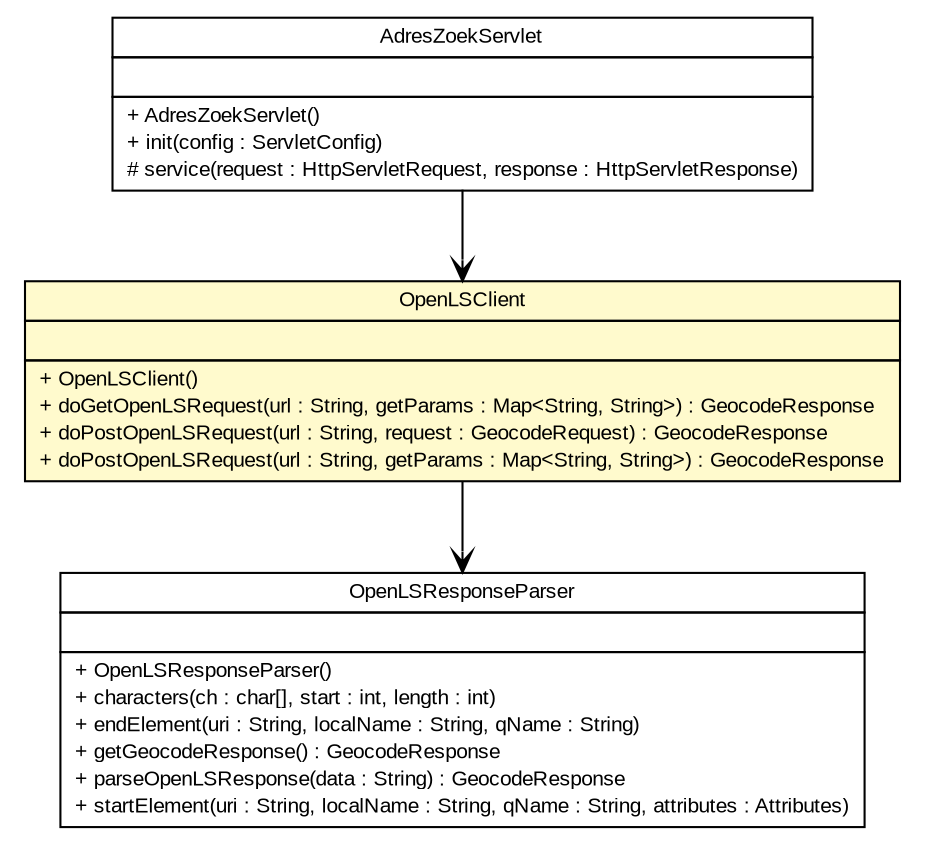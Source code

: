 #!/usr/local/bin/dot
#
# Class diagram 
# Generated by UMLGraph version R5_6 (http://www.umlgraph.org/)
#

digraph G {
	edge [fontname="arial",fontsize=10,labelfontname="arial",labelfontsize=10];
	node [fontname="arial",fontsize=10,shape=plaintext];
	nodesep=0.25;
	ranksep=0.5;
	// nl.mineleni.cbsviewer.servlet.gazetteer.AdresZoekServlet
	c4166 [label=<<table title="nl.mineleni.cbsviewer.servlet.gazetteer.AdresZoekServlet" border="0" cellborder="1" cellspacing="0" cellpadding="2" port="p" href="../AdresZoekServlet.html">
		<tr><td><table border="0" cellspacing="0" cellpadding="1">
<tr><td align="center" balign="center"> AdresZoekServlet </td></tr>
		</table></td></tr>
		<tr><td><table border="0" cellspacing="0" cellpadding="1">
<tr><td align="left" balign="left">  </td></tr>
		</table></td></tr>
		<tr><td><table border="0" cellspacing="0" cellpadding="1">
<tr><td align="left" balign="left"> + AdresZoekServlet() </td></tr>
<tr><td align="left" balign="left"> + init(config : ServletConfig) </td></tr>
<tr><td align="left" balign="left"> # service(request : HttpServletRequest, response : HttpServletResponse) </td></tr>
		</table></td></tr>
		</table>>, URL="../AdresZoekServlet.html", fontname="arial", fontcolor="black", fontsize=10.0];
	// nl.mineleni.cbsviewer.servlet.gazetteer.lusclient.OpenLSClient
	c4169 [label=<<table title="nl.mineleni.cbsviewer.servlet.gazetteer.lusclient.OpenLSClient" border="0" cellborder="1" cellspacing="0" cellpadding="2" port="p" bgcolor="lemonChiffon" href="./OpenLSClient.html">
		<tr><td><table border="0" cellspacing="0" cellpadding="1">
<tr><td align="center" balign="center"> OpenLSClient </td></tr>
		</table></td></tr>
		<tr><td><table border="0" cellspacing="0" cellpadding="1">
<tr><td align="left" balign="left">  </td></tr>
		</table></td></tr>
		<tr><td><table border="0" cellspacing="0" cellpadding="1">
<tr><td align="left" balign="left"> + OpenLSClient() </td></tr>
<tr><td align="left" balign="left"> + doGetOpenLSRequest(url : String, getParams : Map&lt;String, String&gt;) : GeocodeResponse </td></tr>
<tr><td align="left" balign="left"> + doPostOpenLSRequest(url : String, request : GeocodeRequest) : GeocodeResponse </td></tr>
<tr><td align="left" balign="left"> + doPostOpenLSRequest(url : String, getParams : Map&lt;String, String&gt;) : GeocodeResponse </td></tr>
		</table></td></tr>
		</table>>, URL="./OpenLSClient.html", fontname="arial", fontcolor="black", fontsize=10.0];
	// nl.mineleni.openls.parser.OpenLSResponseParser
	c4201 [label=<<table title="nl.mineleni.openls.parser.OpenLSResponseParser" border="0" cellborder="1" cellspacing="0" cellpadding="2" port="p" href="../../../../openls/parser/OpenLSResponseParser.html">
		<tr><td><table border="0" cellspacing="0" cellpadding="1">
<tr><td align="center" balign="center"> OpenLSResponseParser </td></tr>
		</table></td></tr>
		<tr><td><table border="0" cellspacing="0" cellpadding="1">
<tr><td align="left" balign="left">  </td></tr>
		</table></td></tr>
		<tr><td><table border="0" cellspacing="0" cellpadding="1">
<tr><td align="left" balign="left"> + OpenLSResponseParser() </td></tr>
<tr><td align="left" balign="left"> + characters(ch : char[], start : int, length : int) </td></tr>
<tr><td align="left" balign="left"> + endElement(uri : String, localName : String, qName : String) </td></tr>
<tr><td align="left" balign="left"> + getGeocodeResponse() : GeocodeResponse </td></tr>
<tr><td align="left" balign="left"> + parseOpenLSResponse(data : String) : GeocodeResponse </td></tr>
<tr><td align="left" balign="left"> + startElement(uri : String, localName : String, qName : String, attributes : Attributes) </td></tr>
		</table></td></tr>
		</table>>, URL="../../../../openls/parser/OpenLSResponseParser.html", fontname="arial", fontcolor="black", fontsize=10.0];
	// nl.mineleni.cbsviewer.servlet.gazetteer.AdresZoekServlet NAVASSOC nl.mineleni.cbsviewer.servlet.gazetteer.lusclient.OpenLSClient
	c4166:p -> c4169:p [taillabel="", label="", headlabel="", fontname="arial", fontcolor="black", fontsize=10.0, color="black", arrowhead=open];
	// nl.mineleni.cbsviewer.servlet.gazetteer.lusclient.OpenLSClient NAVASSOC nl.mineleni.openls.parser.OpenLSResponseParser
	c4169:p -> c4201:p [taillabel="", label="", headlabel="", fontname="arial", fontcolor="black", fontsize=10.0, color="black", arrowhead=open];
}

